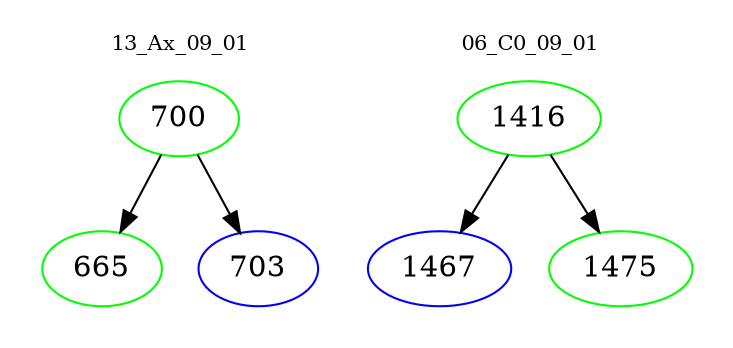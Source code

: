 digraph{
subgraph cluster_0 {
color = white
label = "13_Ax_09_01";
fontsize=10;
T0_700 [label="700", color="green"]
T0_700 -> T0_665 [color="black"]
T0_665 [label="665", color="green"]
T0_700 -> T0_703 [color="black"]
T0_703 [label="703", color="blue"]
}
subgraph cluster_1 {
color = white
label = "06_C0_09_01";
fontsize=10;
T1_1416 [label="1416", color="green"]
T1_1416 -> T1_1467 [color="black"]
T1_1467 [label="1467", color="blue"]
T1_1416 -> T1_1475 [color="black"]
T1_1475 [label="1475", color="green"]
}
}
